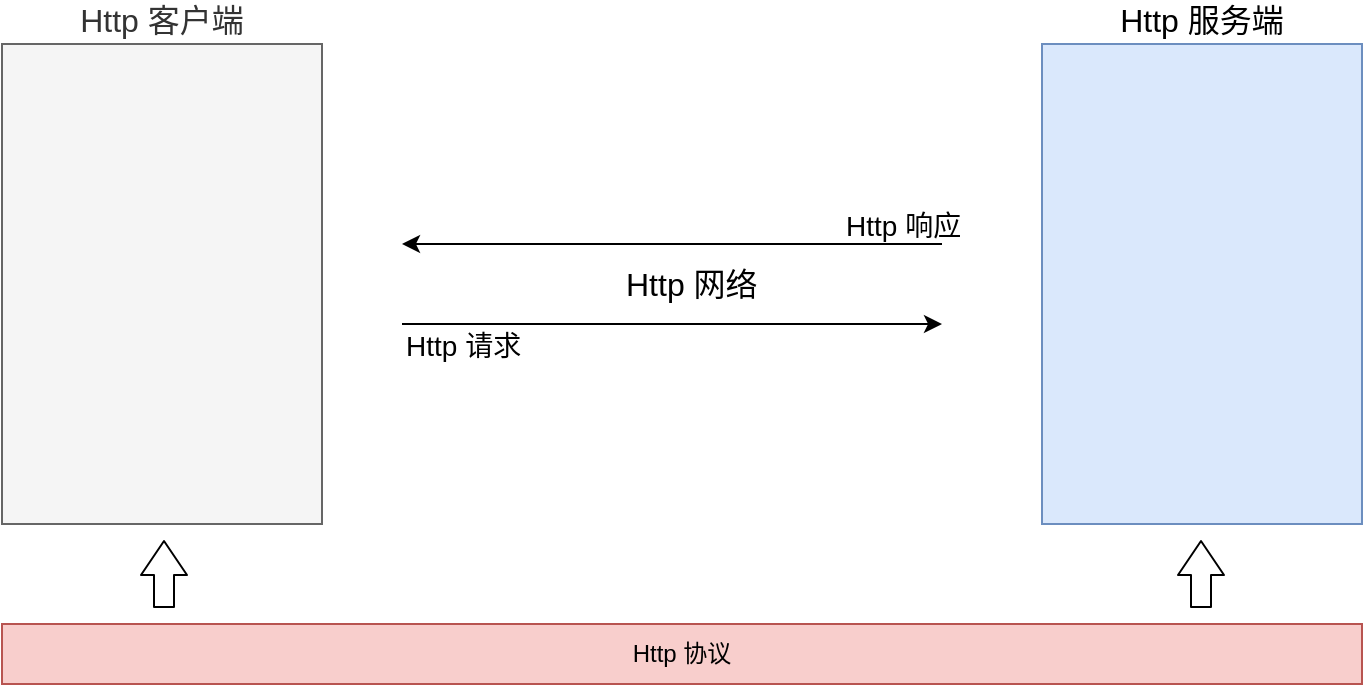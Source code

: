 <mxfile version="10.5.2" type="github"><diagram id="xFVonZ8_zCbn0Jq0O_Du" name="1"><mxGraphModel dx="1158" dy="775" grid="1" gridSize="10" guides="1" tooltips="1" connect="1" arrows="1" fold="1" page="1" pageScale="1" pageWidth="827" pageHeight="1169" math="0" shadow="0"><root><mxCell id="0"/><mxCell id="1" parent="0"/><mxCell id="zcrrq2mC1UBAn5U9GPCg-2" value="Http 协议" style="rounded=0;whiteSpace=wrap;html=1;fillColor=#f8cecc;strokeColor=#b85450;" vertex="1" parent="1"><mxGeometry x="80" y="410" width="680" height="30" as="geometry"/></mxCell><mxCell id="zcrrq2mC1UBAn5U9GPCg-3" value="Http 客户端" style="rounded=0;whiteSpace=wrap;html=1;fillColor=#f5f5f5;strokeColor=#666666;fontColor=#333333;labelPosition=center;verticalLabelPosition=top;align=center;verticalAlign=bottom;fontSize=16;" vertex="1" parent="1"><mxGeometry x="80" y="120" width="160" height="240" as="geometry"/></mxCell><mxCell id="zcrrq2mC1UBAn5U9GPCg-5" value="Http 服务端" style="rounded=0;whiteSpace=wrap;html=1;fillColor=#dae8fc;strokeColor=#6c8ebf;labelPosition=center;verticalLabelPosition=top;align=center;verticalAlign=bottom;fontSize=16;" vertex="1" parent="1"><mxGeometry x="600" y="120" width="160" height="240" as="geometry"/></mxCell><mxCell id="zcrrq2mC1UBAn5U9GPCg-6" value="" style="endArrow=classic;html=1;" edge="1" parent="1"><mxGeometry width="50" height="50" relative="1" as="geometry"><mxPoint x="280" y="260" as="sourcePoint"/><mxPoint x="550" y="260" as="targetPoint"/></mxGeometry></mxCell><mxCell id="zcrrq2mC1UBAn5U9GPCg-7" value="" style="endArrow=none;html=1;startArrow=classic;startFill=1;endFill=0;" edge="1" parent="1"><mxGeometry width="50" height="50" relative="1" as="geometry"><mxPoint x="280" y="220" as="sourcePoint"/><mxPoint x="550" y="220" as="targetPoint"/></mxGeometry></mxCell><mxCell id="zcrrq2mC1UBAn5U9GPCg-8" value="Http 网络" style="text;html=1;resizable=0;points=[];autosize=1;align=left;verticalAlign=top;spacingTop=-4;fontSize=16;comic=0;" vertex="1" parent="1"><mxGeometry x="390" y="228" width="60" height="20" as="geometry"/></mxCell><mxCell id="zcrrq2mC1UBAn5U9GPCg-9" value="" style="shape=flexArrow;endArrow=classic;html=1;endWidth=12;endSize=5.33;" edge="1" parent="1"><mxGeometry width="50" height="50" relative="1" as="geometry"><mxPoint x="161" y="402" as="sourcePoint"/><mxPoint x="161" y="368" as="targetPoint"/></mxGeometry></mxCell><mxCell id="zcrrq2mC1UBAn5U9GPCg-10" value="" style="shape=flexArrow;endArrow=classic;html=1;endWidth=12;endSize=5.33;" edge="1" parent="1"><mxGeometry width="50" height="50" relative="1" as="geometry"><mxPoint x="679.5" y="402" as="sourcePoint"/><mxPoint x="679.5" y="368" as="targetPoint"/></mxGeometry></mxCell><mxCell id="zcrrq2mC1UBAn5U9GPCg-11" value="Http 请求" style="text;html=1;resizable=0;points=[];autosize=1;align=left;verticalAlign=top;spacingTop=-4;fontSize=14;" vertex="1" parent="1"><mxGeometry x="280" y="260" width="60" height="20" as="geometry"/></mxCell><mxCell id="zcrrq2mC1UBAn5U9GPCg-12" value="Http 响应" style="text;html=1;resizable=0;points=[];autosize=1;align=left;verticalAlign=top;spacingTop=-4;fontSize=14;" vertex="1" parent="1"><mxGeometry x="500" y="200" width="60" height="20" as="geometry"/></mxCell></root></mxGraphModel></diagram></mxfile>